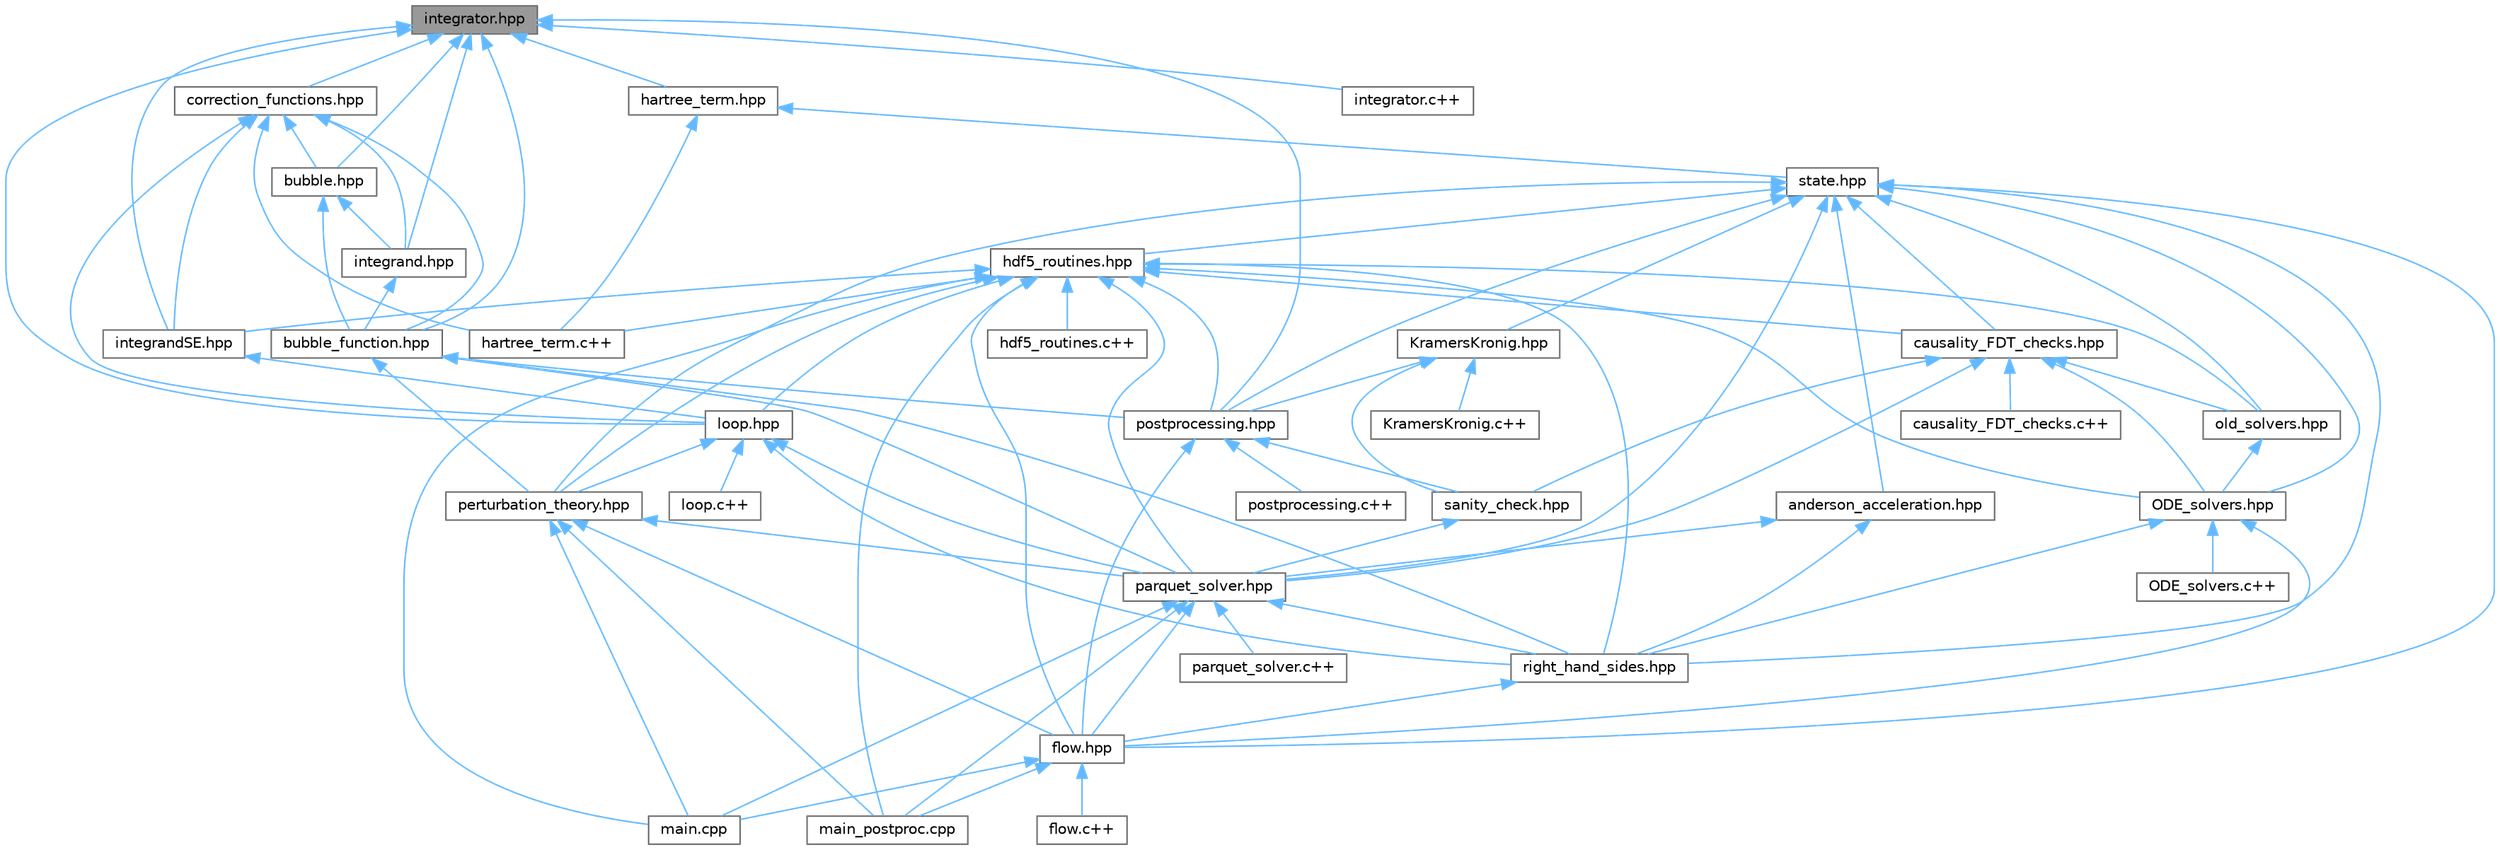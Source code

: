 digraph "integrator.hpp"
{
 // INTERACTIVE_SVG=YES
 // LATEX_PDF_SIZE
  bgcolor="transparent";
  edge [fontname=Helvetica,fontsize=10,labelfontname=Helvetica,labelfontsize=10];
  node [fontname=Helvetica,fontsize=10,shape=box,height=0.2,width=0.4];
  Node1 [id="Node000001",label="integrator.hpp",height=0.2,width=0.4,color="gray40", fillcolor="grey60", style="filled", fontcolor="black",tooltip=" "];
  Node1 -> Node2 [id="edge1_Node000001_Node000002",dir="back",color="steelblue1",style="solid",tooltip=" "];
  Node2 [id="Node000002",label="bubble.hpp",height=0.2,width=0.4,color="grey40", fillcolor="white", style="filled",URL="$d0/dac/bubble_8hpp.html",tooltip=" "];
  Node2 -> Node3 [id="edge2_Node000002_Node000003",dir="back",color="steelblue1",style="solid",tooltip=" "];
  Node3 [id="Node000003",label="bubble_function.hpp",height=0.2,width=0.4,color="grey40", fillcolor="white", style="filled",URL="$de/de8/bubble__function_8hpp.html",tooltip=" "];
  Node3 -> Node4 [id="edge3_Node000003_Node000004",dir="back",color="steelblue1",style="solid",tooltip=" "];
  Node4 [id="Node000004",label="parquet_solver.hpp",height=0.2,width=0.4,color="grey40", fillcolor="white", style="filled",URL="$dd/d0a/parquet__solver_8hpp.html",tooltip=" "];
  Node4 -> Node5 [id="edge4_Node000004_Node000005",dir="back",color="steelblue1",style="solid",tooltip=" "];
  Node5 [id="Node000005",label="flow.hpp",height=0.2,width=0.4,color="grey40", fillcolor="white", style="filled",URL="$d5/d21/flow_8hpp.html",tooltip=" "];
  Node5 -> Node6 [id="edge5_Node000005_Node000006",dir="back",color="steelblue1",style="solid",tooltip=" "];
  Node6 [id="Node000006",label="flow.c++",height=0.2,width=0.4,color="grey40", fillcolor="white", style="filled",URL="$d4/dde/flow_8c_09_09.html",tooltip=" "];
  Node5 -> Node7 [id="edge6_Node000005_Node000007",dir="back",color="steelblue1",style="solid",tooltip=" "];
  Node7 [id="Node000007",label="main.cpp",height=0.2,width=0.4,color="grey40", fillcolor="white", style="filled",URL="$df/d0a/main_8cpp.html",tooltip=" "];
  Node5 -> Node8 [id="edge7_Node000005_Node000008",dir="back",color="steelblue1",style="solid",tooltip=" "];
  Node8 [id="Node000008",label="main_postproc.cpp",height=0.2,width=0.4,color="grey40", fillcolor="white", style="filled",URL="$dd/d00/main__postproc_8cpp.html",tooltip=" "];
  Node4 -> Node7 [id="edge8_Node000004_Node000007",dir="back",color="steelblue1",style="solid",tooltip=" "];
  Node4 -> Node8 [id="edge9_Node000004_Node000008",dir="back",color="steelblue1",style="solid",tooltip=" "];
  Node4 -> Node9 [id="edge10_Node000004_Node000009",dir="back",color="steelblue1",style="solid",tooltip=" "];
  Node9 [id="Node000009",label="parquet_solver.c++",height=0.2,width=0.4,color="grey40", fillcolor="white", style="filled",URL="$d5/d94/parquet__solver_8c_09_09.html",tooltip=" "];
  Node4 -> Node10 [id="edge11_Node000004_Node000010",dir="back",color="steelblue1",style="solid",tooltip=" "];
  Node10 [id="Node000010",label="right_hand_sides.hpp",height=0.2,width=0.4,color="grey40", fillcolor="white", style="filled",URL="$d8/dea/right__hand__sides_8hpp.html",tooltip=" "];
  Node10 -> Node5 [id="edge12_Node000010_Node000005",dir="back",color="steelblue1",style="solid",tooltip=" "];
  Node3 -> Node11 [id="edge13_Node000003_Node000011",dir="back",color="steelblue1",style="solid",tooltip=" "];
  Node11 [id="Node000011",label="perturbation_theory.hpp",height=0.2,width=0.4,color="grey40", fillcolor="white", style="filled",URL="$d5/d0d/perturbation__theory_8hpp.html",tooltip=" "];
  Node11 -> Node5 [id="edge14_Node000011_Node000005",dir="back",color="steelblue1",style="solid",tooltip=" "];
  Node11 -> Node7 [id="edge15_Node000011_Node000007",dir="back",color="steelblue1",style="solid",tooltip=" "];
  Node11 -> Node8 [id="edge16_Node000011_Node000008",dir="back",color="steelblue1",style="solid",tooltip=" "];
  Node11 -> Node4 [id="edge17_Node000011_Node000004",dir="back",color="steelblue1",style="solid",tooltip=" "];
  Node3 -> Node12 [id="edge18_Node000003_Node000012",dir="back",color="steelblue1",style="solid",tooltip=" "];
  Node12 [id="Node000012",label="postprocessing.hpp",height=0.2,width=0.4,color="grey40", fillcolor="white", style="filled",URL="$d4/d81/postprocessing_8hpp.html",tooltip=" "];
  Node12 -> Node5 [id="edge19_Node000012_Node000005",dir="back",color="steelblue1",style="solid",tooltip=" "];
  Node12 -> Node13 [id="edge20_Node000012_Node000013",dir="back",color="steelblue1",style="solid",tooltip=" "];
  Node13 [id="Node000013",label="postprocessing.c++",height=0.2,width=0.4,color="grey40", fillcolor="white", style="filled",URL="$d9/dae/postprocessing_8c_09_09.html",tooltip=" "];
  Node12 -> Node14 [id="edge21_Node000012_Node000014",dir="back",color="steelblue1",style="solid",tooltip=" "];
  Node14 [id="Node000014",label="sanity_check.hpp",height=0.2,width=0.4,color="grey40", fillcolor="white", style="filled",URL="$d2/d3f/sanity__check_8hpp.html",tooltip=" "];
  Node14 -> Node4 [id="edge22_Node000014_Node000004",dir="back",color="steelblue1",style="solid",tooltip=" "];
  Node3 -> Node10 [id="edge23_Node000003_Node000010",dir="back",color="steelblue1",style="solid",tooltip=" "];
  Node2 -> Node15 [id="edge24_Node000002_Node000015",dir="back",color="steelblue1",style="solid",tooltip=" "];
  Node15 [id="Node000015",label="integrand.hpp",height=0.2,width=0.4,color="grey40", fillcolor="white", style="filled",URL="$df/d83/integrand_8hpp.html",tooltip=" "];
  Node15 -> Node3 [id="edge25_Node000015_Node000003",dir="back",color="steelblue1",style="solid",tooltip=" "];
  Node1 -> Node3 [id="edge26_Node000001_Node000003",dir="back",color="steelblue1",style="solid",tooltip=" "];
  Node1 -> Node16 [id="edge27_Node000001_Node000016",dir="back",color="steelblue1",style="solid",tooltip=" "];
  Node16 [id="Node000016",label="correction_functions.hpp",height=0.2,width=0.4,color="grey40", fillcolor="white", style="filled",URL="$d2/df0/correction__functions_8hpp.html",tooltip=" "];
  Node16 -> Node2 [id="edge28_Node000016_Node000002",dir="back",color="steelblue1",style="solid",tooltip=" "];
  Node16 -> Node3 [id="edge29_Node000016_Node000003",dir="back",color="steelblue1",style="solid",tooltip=" "];
  Node16 -> Node17 [id="edge30_Node000016_Node000017",dir="back",color="steelblue1",style="solid",tooltip=" "];
  Node17 [id="Node000017",label="hartree_term.c++",height=0.2,width=0.4,color="grey40", fillcolor="white", style="filled",URL="$d4/d92/hartree__term_8c_09_09.html",tooltip=" "];
  Node16 -> Node15 [id="edge31_Node000016_Node000015",dir="back",color="steelblue1",style="solid",tooltip=" "];
  Node16 -> Node18 [id="edge32_Node000016_Node000018",dir="back",color="steelblue1",style="solid",tooltip=" "];
  Node18 [id="Node000018",label="integrandSE.hpp",height=0.2,width=0.4,color="grey40", fillcolor="white", style="filled",URL="$de/d65/integrandSE_8hpp.html",tooltip=" "];
  Node18 -> Node19 [id="edge33_Node000018_Node000019",dir="back",color="steelblue1",style="solid",tooltip=" "];
  Node19 [id="Node000019",label="loop.hpp",height=0.2,width=0.4,color="grey40", fillcolor="white", style="filled",URL="$d8/d1d/loop_8hpp.html",tooltip=" "];
  Node19 -> Node20 [id="edge34_Node000019_Node000020",dir="back",color="steelblue1",style="solid",tooltip=" "];
  Node20 [id="Node000020",label="loop.c++",height=0.2,width=0.4,color="grey40", fillcolor="white", style="filled",URL="$d5/dae/loop_8c_09_09.html",tooltip=" "];
  Node19 -> Node4 [id="edge35_Node000019_Node000004",dir="back",color="steelblue1",style="solid",tooltip=" "];
  Node19 -> Node11 [id="edge36_Node000019_Node000011",dir="back",color="steelblue1",style="solid",tooltip=" "];
  Node19 -> Node10 [id="edge37_Node000019_Node000010",dir="back",color="steelblue1",style="solid",tooltip=" "];
  Node16 -> Node19 [id="edge38_Node000016_Node000019",dir="back",color="steelblue1",style="solid",tooltip=" "];
  Node1 -> Node21 [id="edge39_Node000001_Node000021",dir="back",color="steelblue1",style="solid",tooltip=" "];
  Node21 [id="Node000021",label="hartree_term.hpp",height=0.2,width=0.4,color="grey40", fillcolor="white", style="filled",URL="$d1/db3/hartree__term_8hpp.html",tooltip=" "];
  Node21 -> Node17 [id="edge40_Node000021_Node000017",dir="back",color="steelblue1",style="solid",tooltip=" "];
  Node21 -> Node22 [id="edge41_Node000021_Node000022",dir="back",color="steelblue1",style="solid",tooltip=" "];
  Node22 [id="Node000022",label="state.hpp",height=0.2,width=0.4,color="grey40", fillcolor="white", style="filled",URL="$da/d3b/state_8hpp.html",tooltip=" "];
  Node22 -> Node23 [id="edge42_Node000022_Node000023",dir="back",color="steelblue1",style="solid",tooltip=" "];
  Node23 [id="Node000023",label="KramersKronig.hpp",height=0.2,width=0.4,color="grey40", fillcolor="white", style="filled",URL="$d1/db3/KramersKronig_8hpp.html",tooltip=" "];
  Node23 -> Node24 [id="edge43_Node000023_Node000024",dir="back",color="steelblue1",style="solid",tooltip=" "];
  Node24 [id="Node000024",label="KramersKronig.c++",height=0.2,width=0.4,color="grey40", fillcolor="white", style="filled",URL="$d7/d43/KramersKronig_8c_09_09.html",tooltip=" "];
  Node23 -> Node12 [id="edge44_Node000023_Node000012",dir="back",color="steelblue1",style="solid",tooltip=" "];
  Node23 -> Node14 [id="edge45_Node000023_Node000014",dir="back",color="steelblue1",style="solid",tooltip=" "];
  Node22 -> Node25 [id="edge46_Node000022_Node000025",dir="back",color="steelblue1",style="solid",tooltip=" "];
  Node25 [id="Node000025",label="ODE_solvers.hpp",height=0.2,width=0.4,color="grey40", fillcolor="white", style="filled",URL="$da/dc3/ODE__solvers_8hpp.html",tooltip=" "];
  Node25 -> Node26 [id="edge47_Node000025_Node000026",dir="back",color="steelblue1",style="solid",tooltip=" "];
  Node26 [id="Node000026",label="ODE_solvers.c++",height=0.2,width=0.4,color="grey40", fillcolor="white", style="filled",URL="$de/dd8/ODE__solvers_8c_09_09.html",tooltip=" "];
  Node25 -> Node5 [id="edge48_Node000025_Node000005",dir="back",color="steelblue1",style="solid",tooltip=" "];
  Node25 -> Node10 [id="edge49_Node000025_Node000010",dir="back",color="steelblue1",style="solid",tooltip=" "];
  Node22 -> Node27 [id="edge50_Node000022_Node000027",dir="back",color="steelblue1",style="solid",tooltip=" "];
  Node27 [id="Node000027",label="anderson_acceleration.hpp",height=0.2,width=0.4,color="grey40", fillcolor="white", style="filled",URL="$d6/d7b/anderson__acceleration_8hpp.html",tooltip=" "];
  Node27 -> Node4 [id="edge51_Node000027_Node000004",dir="back",color="steelblue1",style="solid",tooltip=" "];
  Node27 -> Node10 [id="edge52_Node000027_Node000010",dir="back",color="steelblue1",style="solid",tooltip=" "];
  Node22 -> Node28 [id="edge53_Node000022_Node000028",dir="back",color="steelblue1",style="solid",tooltip=" "];
  Node28 [id="Node000028",label="causality_FDT_checks.hpp",height=0.2,width=0.4,color="grey40", fillcolor="white", style="filled",URL="$d1/d75/causality__FDT__checks_8hpp.html",tooltip=" "];
  Node28 -> Node25 [id="edge54_Node000028_Node000025",dir="back",color="steelblue1",style="solid",tooltip=" "];
  Node28 -> Node29 [id="edge55_Node000028_Node000029",dir="back",color="steelblue1",style="solid",tooltip=" "];
  Node29 [id="Node000029",label="causality_FDT_checks.c++",height=0.2,width=0.4,color="grey40", fillcolor="white", style="filled",URL="$d8/dca/causality__FDT__checks_8c_09_09.html",tooltip=" "];
  Node28 -> Node30 [id="edge56_Node000028_Node000030",dir="back",color="steelblue1",style="solid",tooltip=" "];
  Node30 [id="Node000030",label="old_solvers.hpp",height=0.2,width=0.4,color="grey40", fillcolor="white", style="filled",URL="$dd/df7/old__solvers_8hpp.html",tooltip=" "];
  Node30 -> Node25 [id="edge57_Node000030_Node000025",dir="back",color="steelblue1",style="solid",tooltip=" "];
  Node28 -> Node4 [id="edge58_Node000028_Node000004",dir="back",color="steelblue1",style="solid",tooltip=" "];
  Node28 -> Node14 [id="edge59_Node000028_Node000014",dir="back",color="steelblue1",style="solid",tooltip=" "];
  Node22 -> Node5 [id="edge60_Node000022_Node000005",dir="back",color="steelblue1",style="solid",tooltip=" "];
  Node22 -> Node31 [id="edge61_Node000022_Node000031",dir="back",color="steelblue1",style="solid",tooltip=" "];
  Node31 [id="Node000031",label="hdf5_routines.hpp",height=0.2,width=0.4,color="grey40", fillcolor="white", style="filled",URL="$d5/de4/hdf5__routines_8hpp.html",tooltip=" "];
  Node31 -> Node25 [id="edge62_Node000031_Node000025",dir="back",color="steelblue1",style="solid",tooltip=" "];
  Node31 -> Node28 [id="edge63_Node000031_Node000028",dir="back",color="steelblue1",style="solid",tooltip=" "];
  Node31 -> Node5 [id="edge64_Node000031_Node000005",dir="back",color="steelblue1",style="solid",tooltip=" "];
  Node31 -> Node17 [id="edge65_Node000031_Node000017",dir="back",color="steelblue1",style="solid",tooltip=" "];
  Node31 -> Node32 [id="edge66_Node000031_Node000032",dir="back",color="steelblue1",style="solid",tooltip=" "];
  Node32 [id="Node000032",label="hdf5_routines.c++",height=0.2,width=0.4,color="grey40", fillcolor="white", style="filled",URL="$d5/d4f/hdf5__routines_8c_09_09.html",tooltip=" "];
  Node31 -> Node18 [id="edge67_Node000031_Node000018",dir="back",color="steelblue1",style="solid",tooltip=" "];
  Node31 -> Node19 [id="edge68_Node000031_Node000019",dir="back",color="steelblue1",style="solid",tooltip=" "];
  Node31 -> Node7 [id="edge69_Node000031_Node000007",dir="back",color="steelblue1",style="solid",tooltip=" "];
  Node31 -> Node8 [id="edge70_Node000031_Node000008",dir="back",color="steelblue1",style="solid",tooltip=" "];
  Node31 -> Node30 [id="edge71_Node000031_Node000030",dir="back",color="steelblue1",style="solid",tooltip=" "];
  Node31 -> Node4 [id="edge72_Node000031_Node000004",dir="back",color="steelblue1",style="solid",tooltip=" "];
  Node31 -> Node11 [id="edge73_Node000031_Node000011",dir="back",color="steelblue1",style="solid",tooltip=" "];
  Node31 -> Node12 [id="edge74_Node000031_Node000012",dir="back",color="steelblue1",style="solid",tooltip=" "];
  Node31 -> Node10 [id="edge75_Node000031_Node000010",dir="back",color="steelblue1",style="solid",tooltip=" "];
  Node22 -> Node30 [id="edge76_Node000022_Node000030",dir="back",color="steelblue1",style="solid",tooltip=" "];
  Node22 -> Node4 [id="edge77_Node000022_Node000004",dir="back",color="steelblue1",style="solid",tooltip=" "];
  Node22 -> Node11 [id="edge78_Node000022_Node000011",dir="back",color="steelblue1",style="solid",tooltip=" "];
  Node22 -> Node12 [id="edge79_Node000022_Node000012",dir="back",color="steelblue1",style="solid",tooltip=" "];
  Node22 -> Node10 [id="edge80_Node000022_Node000010",dir="back",color="steelblue1",style="solid",tooltip=" "];
  Node1 -> Node15 [id="edge81_Node000001_Node000015",dir="back",color="steelblue1",style="solid",tooltip=" "];
  Node1 -> Node18 [id="edge82_Node000001_Node000018",dir="back",color="steelblue1",style="solid",tooltip=" "];
  Node1 -> Node33 [id="edge83_Node000001_Node000033",dir="back",color="steelblue1",style="solid",tooltip=" "];
  Node33 [id="Node000033",label="integrator.c++",height=0.2,width=0.4,color="grey40", fillcolor="white", style="filled",URL="$d7/d61/integrator_8c_09_09.html",tooltip=" "];
  Node1 -> Node19 [id="edge84_Node000001_Node000019",dir="back",color="steelblue1",style="solid",tooltip=" "];
  Node1 -> Node12 [id="edge85_Node000001_Node000012",dir="back",color="steelblue1",style="solid",tooltip=" "];
}
